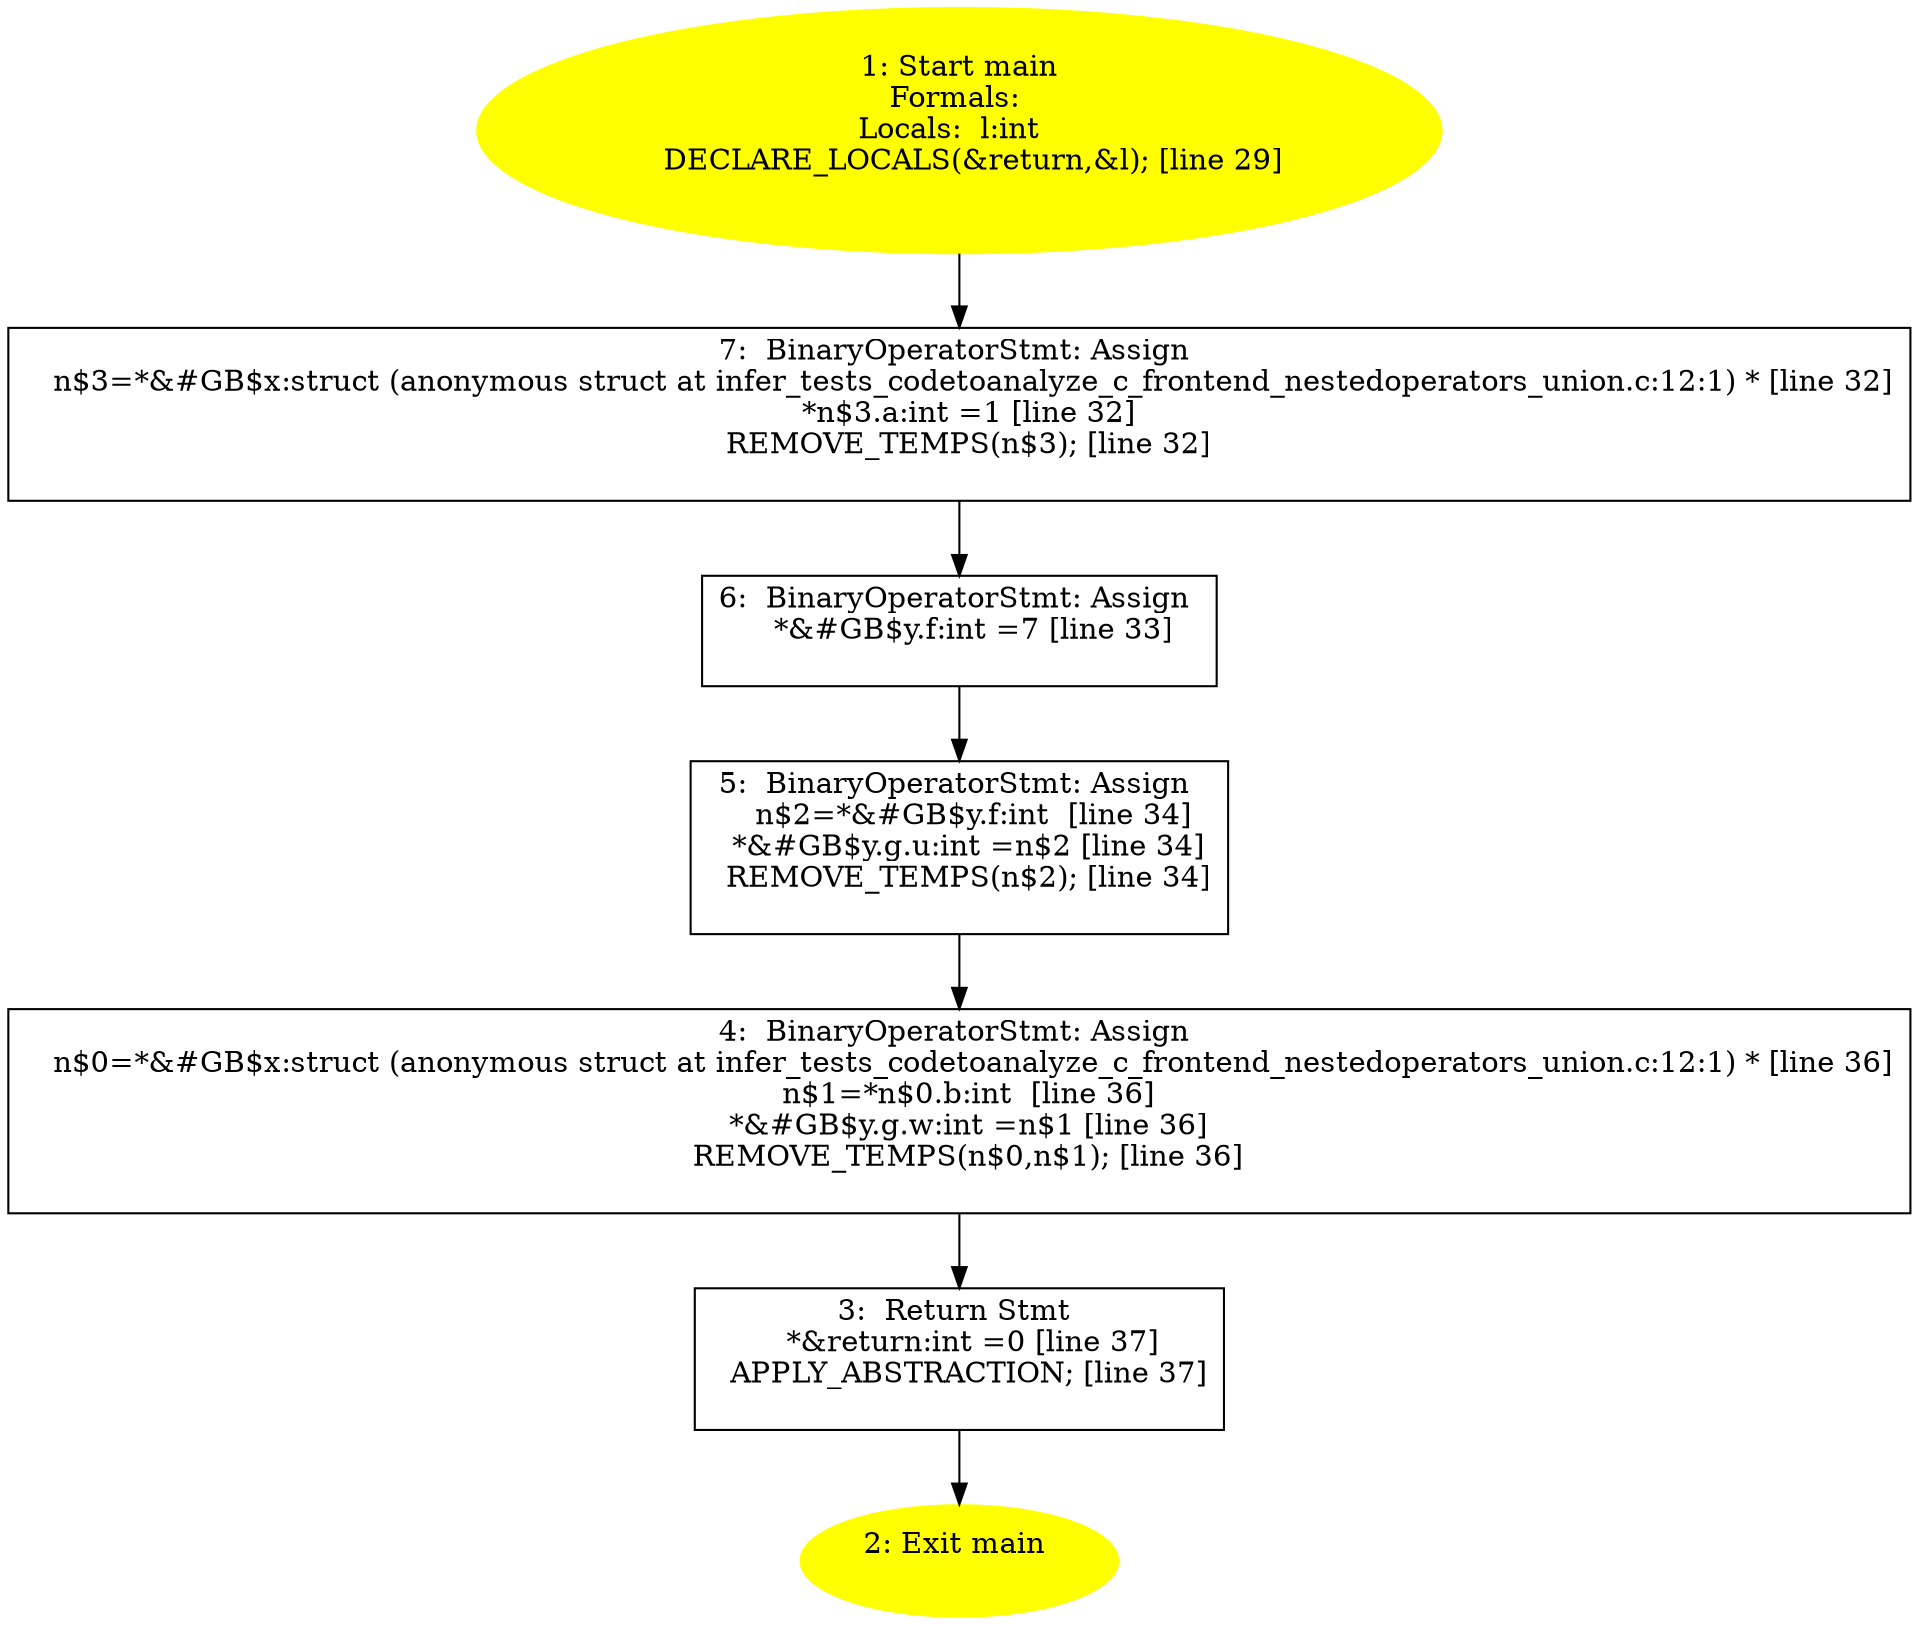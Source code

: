 digraph iCFG {
7 [label="7:  BinaryOperatorStmt: Assign \n   n$3=*&#GB$x:struct (anonymous struct at infer_tests_codetoanalyze_c_frontend_nestedoperators_union.c:12:1) * [line 32]\n  *n$3.a:int =1 [line 32]\n  REMOVE_TEMPS(n$3); [line 32]\n " shape="box"]
	

	 7 -> 6 ;
6 [label="6:  BinaryOperatorStmt: Assign \n   *&#GB$y.f:int =7 [line 33]\n " shape="box"]
	

	 6 -> 5 ;
5 [label="5:  BinaryOperatorStmt: Assign \n   n$2=*&#GB$y.f:int  [line 34]\n  *&#GB$y.g.u:int =n$2 [line 34]\n  REMOVE_TEMPS(n$2); [line 34]\n " shape="box"]
	

	 5 -> 4 ;
4 [label="4:  BinaryOperatorStmt: Assign \n   n$0=*&#GB$x:struct (anonymous struct at infer_tests_codetoanalyze_c_frontend_nestedoperators_union.c:12:1) * [line 36]\n  n$1=*n$0.b:int  [line 36]\n  *&#GB$y.g.w:int =n$1 [line 36]\n  REMOVE_TEMPS(n$0,n$1); [line 36]\n " shape="box"]
	

	 4 -> 3 ;
3 [label="3:  Return Stmt \n   *&return:int =0 [line 37]\n  APPLY_ABSTRACTION; [line 37]\n " shape="box"]
	

	 3 -> 2 ;
2 [label="2: Exit main \n  " color=yellow style=filled]
	

1 [label="1: Start main\nFormals: \nLocals:  l:int  \n   DECLARE_LOCALS(&return,&l); [line 29]\n " color=yellow style=filled]
	

	 1 -> 7 ;
}
